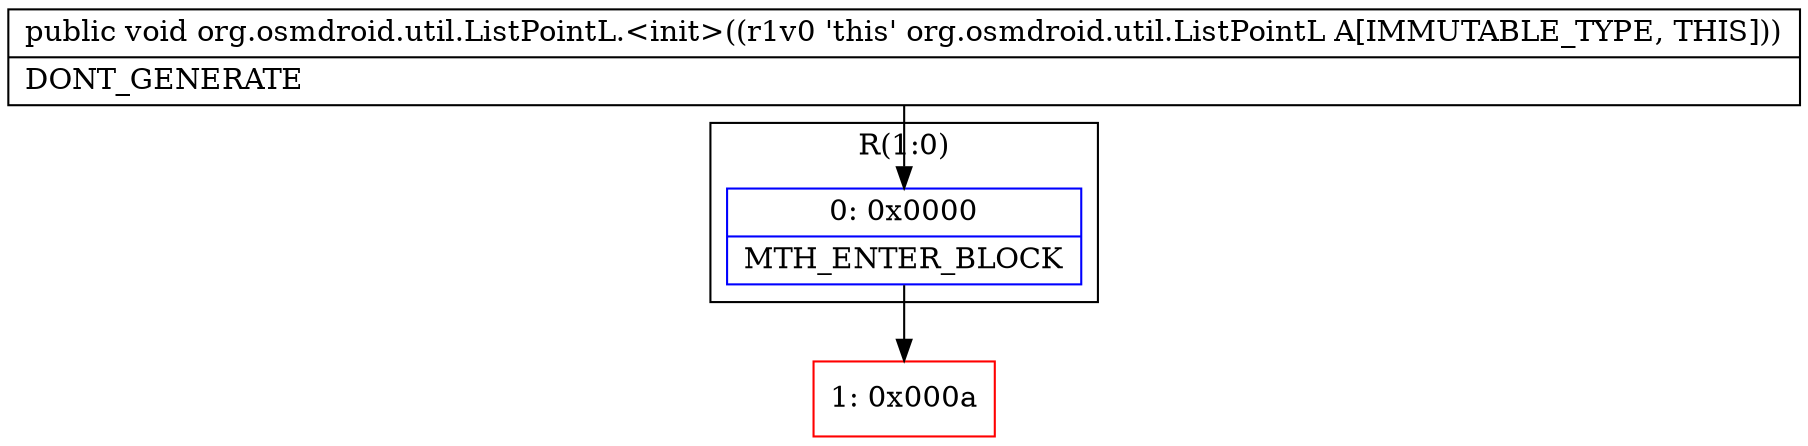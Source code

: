 digraph "CFG fororg.osmdroid.util.ListPointL.\<init\>()V" {
subgraph cluster_Region_2038971574 {
label = "R(1:0)";
node [shape=record,color=blue];
Node_0 [shape=record,label="{0\:\ 0x0000|MTH_ENTER_BLOCK\l}"];
}
Node_1 [shape=record,color=red,label="{1\:\ 0x000a}"];
MethodNode[shape=record,label="{public void org.osmdroid.util.ListPointL.\<init\>((r1v0 'this' org.osmdroid.util.ListPointL A[IMMUTABLE_TYPE, THIS]))  | DONT_GENERATE\l}"];
MethodNode -> Node_0;
Node_0 -> Node_1;
}

